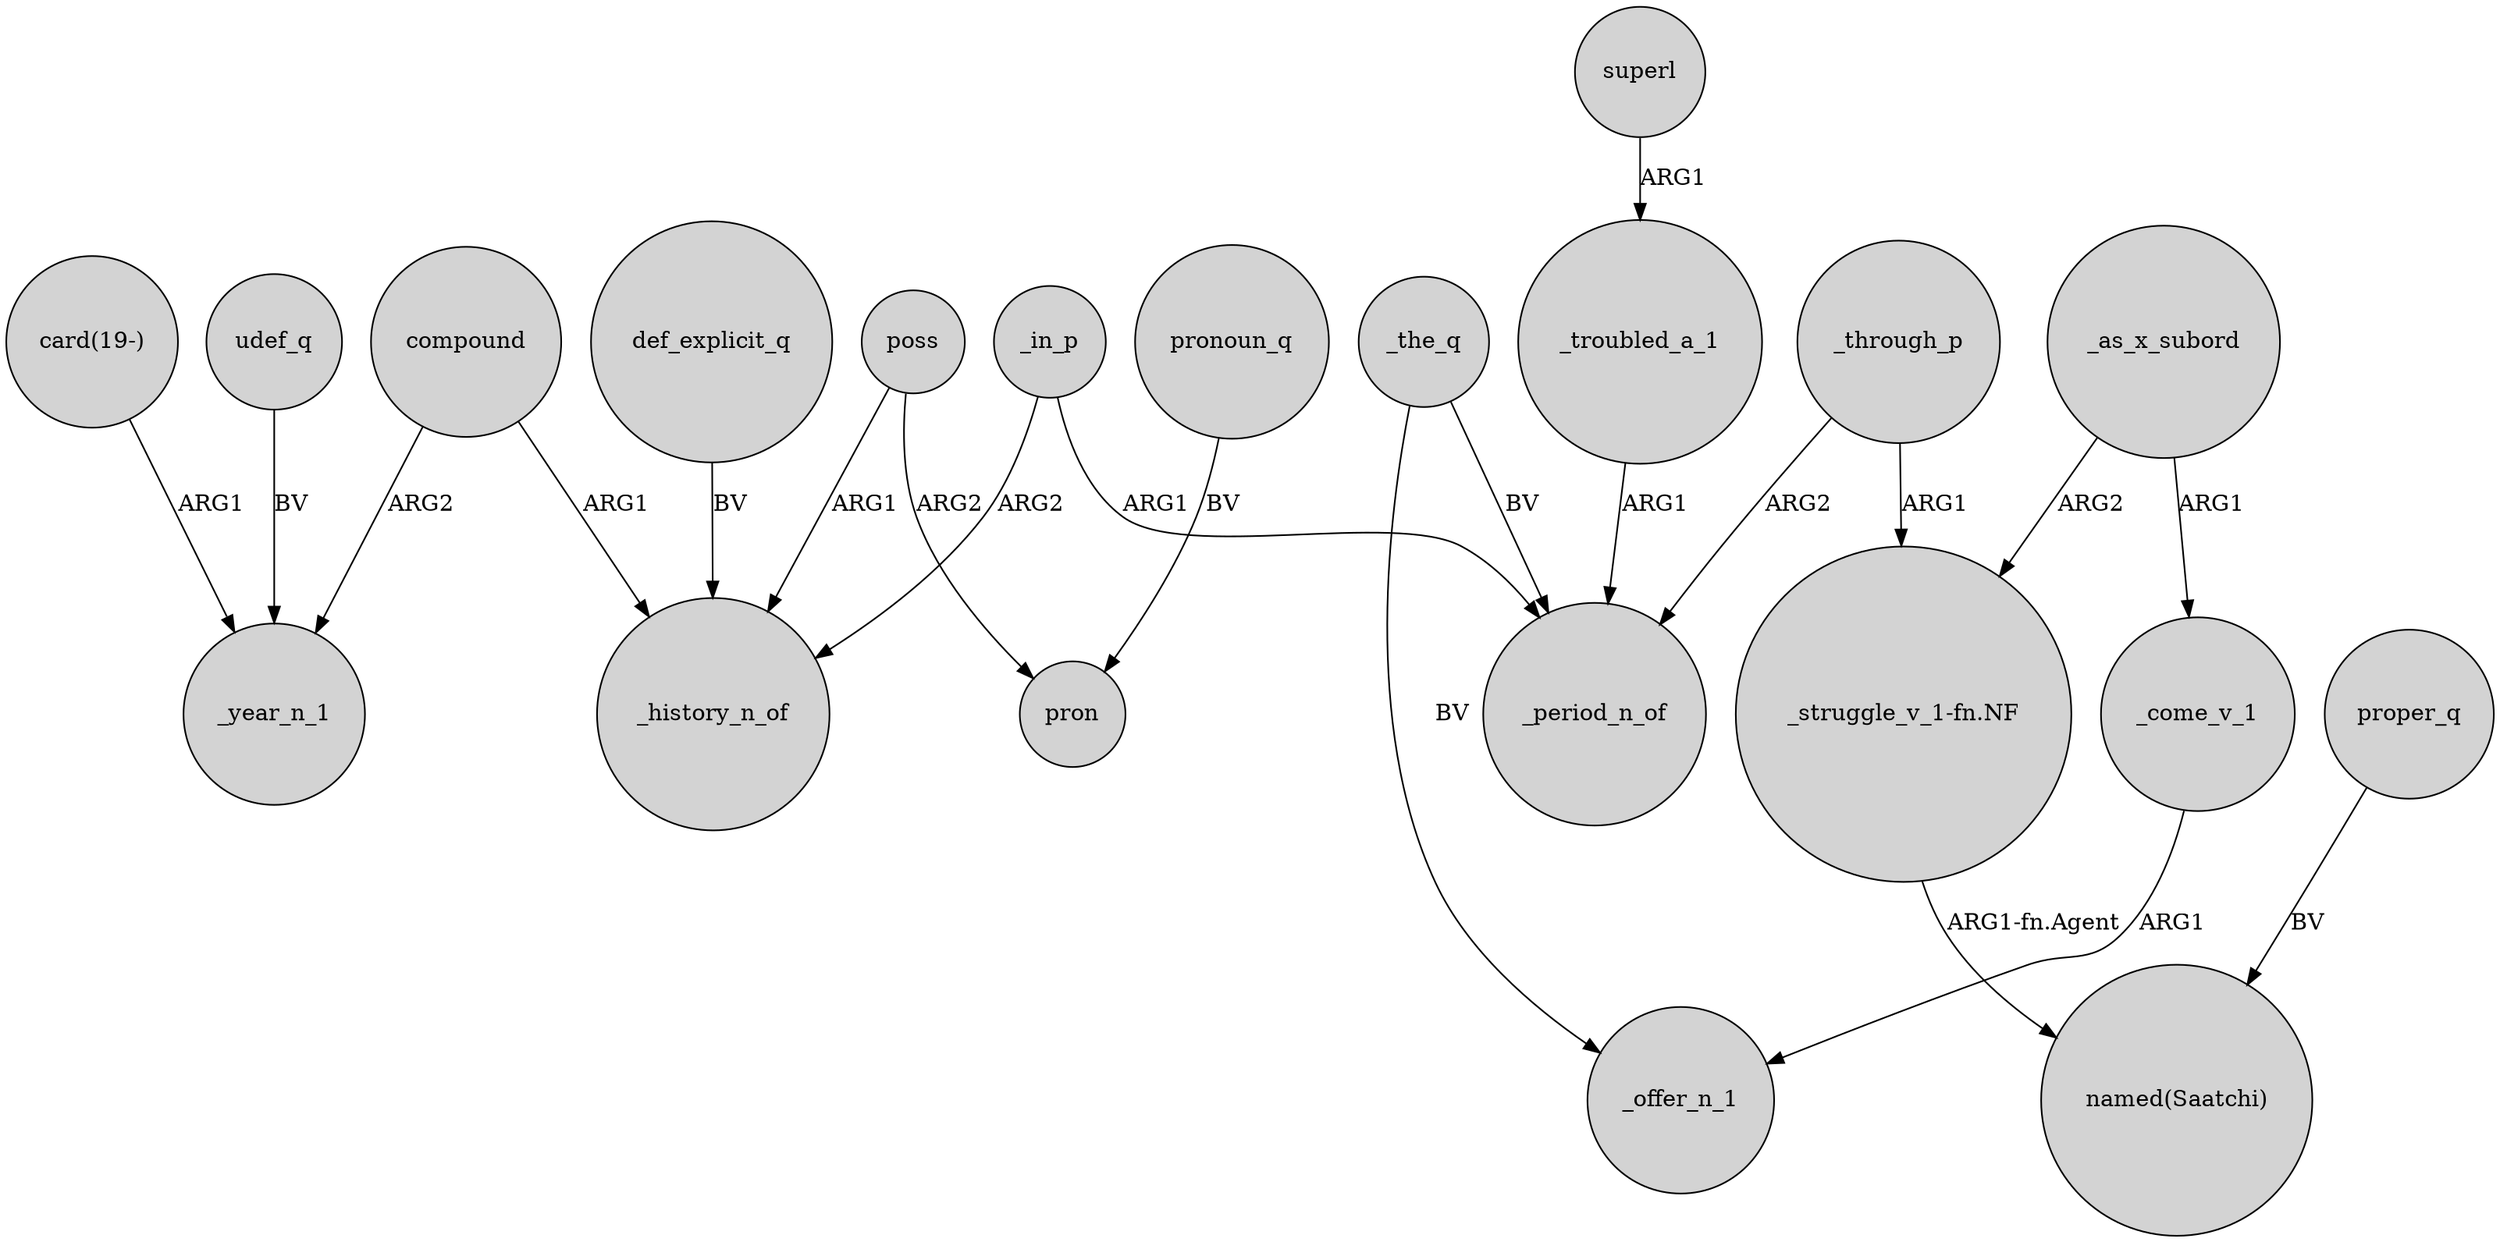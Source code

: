 digraph {
	node [shape=circle style=filled]
	def_explicit_q -> _history_n_of [label=BV]
	compound -> _history_n_of [label=ARG1]
	poss -> pron [label=ARG2]
	superl -> _troubled_a_1 [label=ARG1]
	_the_q -> _period_n_of [label=BV]
	pronoun_q -> pron [label=BV]
	_the_q -> _offer_n_1 [label=BV]
	_come_v_1 -> _offer_n_1 [label=ARG1]
	_through_p -> "_struggle_v_1-fn.NF" [label=ARG1]
	_in_p -> _history_n_of [label=ARG2]
	_as_x_subord -> _come_v_1 [label=ARG1]
	poss -> _history_n_of [label=ARG1]
	_as_x_subord -> "_struggle_v_1-fn.NF" [label=ARG2]
	proper_q -> "named(Saatchi)" [label=BV]
	"_struggle_v_1-fn.NF" -> "named(Saatchi)" [label="ARG1-fn.Agent"]
	"card(19-)" -> _year_n_1 [label=ARG1]
	_in_p -> _period_n_of [label=ARG1]
	udef_q -> _year_n_1 [label=BV]
	_through_p -> _period_n_of [label=ARG2]
	_troubled_a_1 -> _period_n_of [label=ARG1]
	compound -> _year_n_1 [label=ARG2]
}
